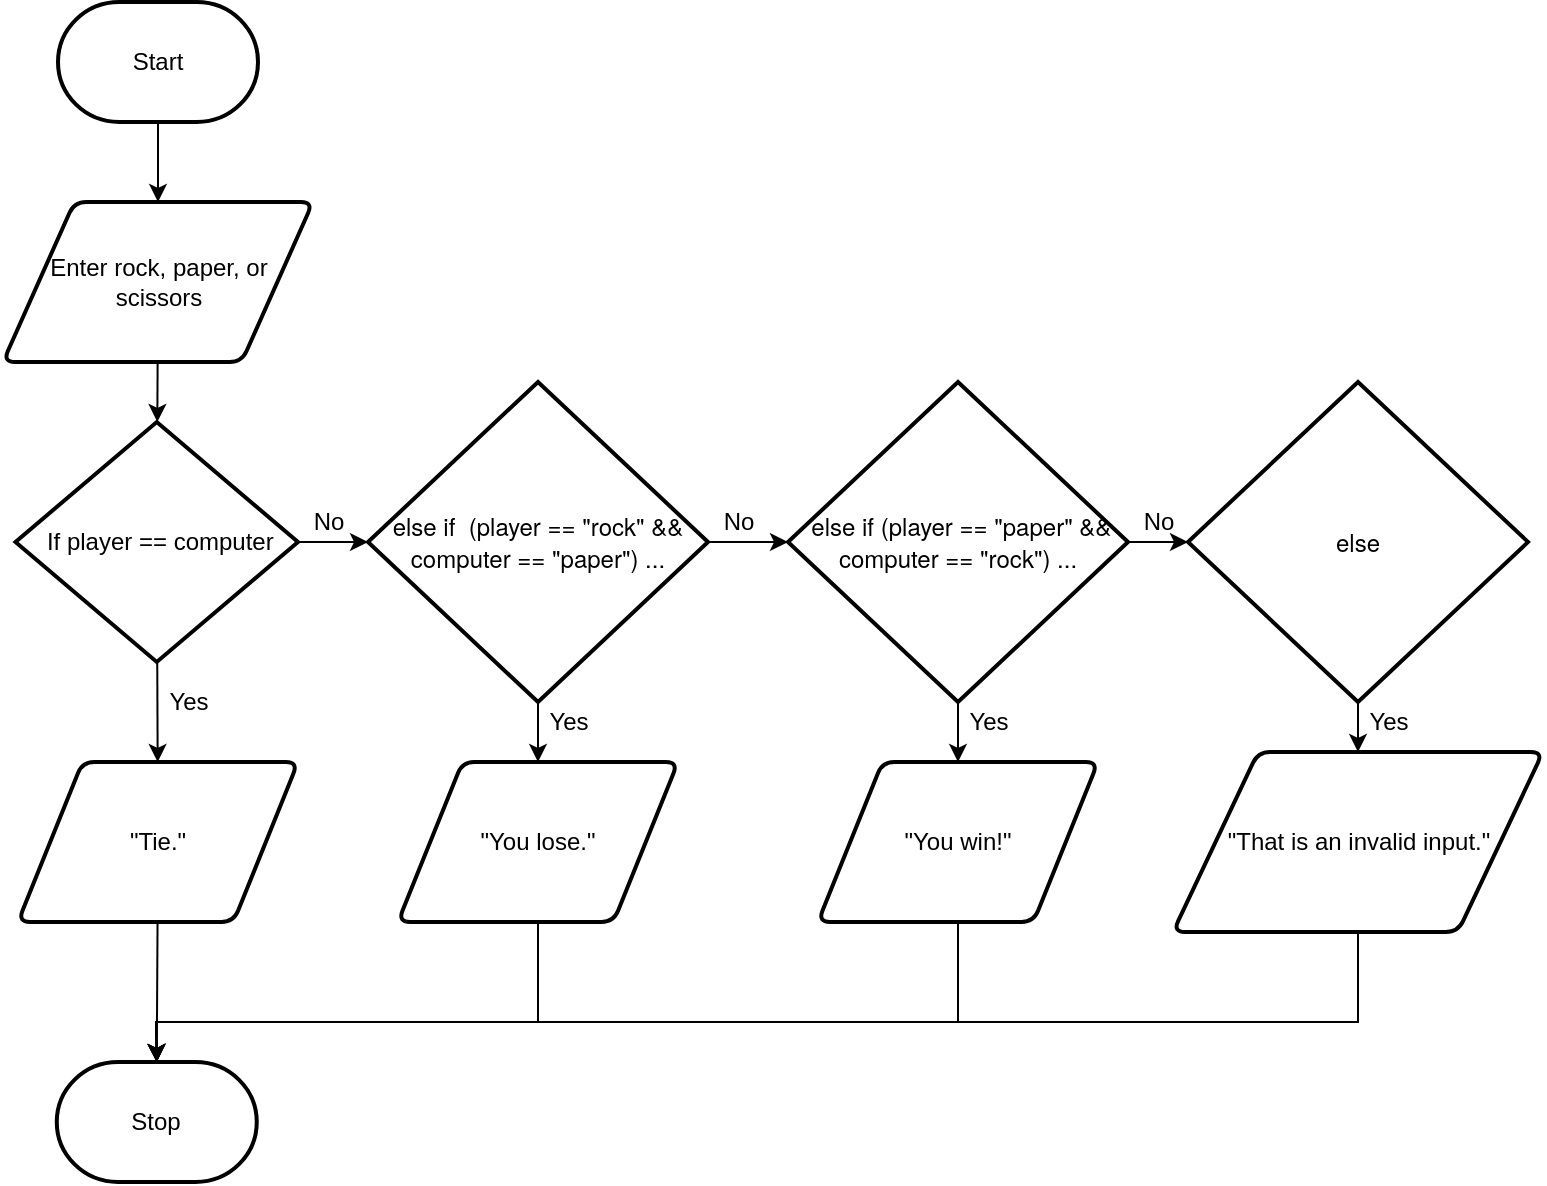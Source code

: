 <mxfile>
    <diagram id="p5aw9lI05aTUBRpoJH8M" name="Page-1">
        <mxGraphModel dx="1082" dy="749" grid="1" gridSize="10" guides="1" tooltips="1" connect="1" arrows="1" fold="1" page="1" pageScale="1" pageWidth="850" pageHeight="1100" math="0" shadow="0">
            <root>
                <mxCell id="0"/>
                <mxCell id="1" parent="0"/>
                <mxCell id="2" style="edgeStyle=none;html=1;" parent="1" source="3" edge="1">
                    <mxGeometry relative="1" as="geometry">
                        <mxPoint x="375" y="160" as="targetPoint"/>
                    </mxGeometry>
                </mxCell>
                <mxCell id="3" value="Start" style="strokeWidth=2;html=1;shape=mxgraph.flowchart.terminator;whiteSpace=wrap;" parent="1" vertex="1">
                    <mxGeometry x="325" y="60" width="100" height="60" as="geometry"/>
                </mxCell>
                <mxCell id="50" value="" style="edgeStyle=none;html=1;fontFamily=Helvetica;fontSize=12;fontColor=#F0F0F0;" edge="1" parent="1" source="5" target="22">
                    <mxGeometry relative="1" as="geometry"/>
                </mxCell>
                <mxCell id="5" value="Enter rock, paper, or scissors" style="shape=parallelogram;html=1;strokeWidth=2;perimeter=parallelogramPerimeter;whiteSpace=wrap;rounded=1;arcSize=12;size=0.23;" parent="1" vertex="1">
                    <mxGeometry x="297.5" y="160" width="155" height="80" as="geometry"/>
                </mxCell>
                <mxCell id="64" style="edgeStyle=none;rounded=0;html=1;entryX=0.5;entryY=0;entryDx=0;entryDy=0;entryPerimeter=0;fontFamily=Helvetica;fontSize=12;fontColor=#F0F0F0;" edge="1" parent="1" source="12">
                    <mxGeometry relative="1" as="geometry">
                        <mxPoint x="374.38" y="590" as="targetPoint"/>
                        <Array as="points">
                            <mxPoint x="775" y="570"/>
                            <mxPoint x="374" y="570"/>
                        </Array>
                    </mxGeometry>
                </mxCell>
                <mxCell id="12" value="&quot;You win!&quot;" style="shape=parallelogram;html=1;strokeWidth=2;perimeter=parallelogramPerimeter;whiteSpace=wrap;rounded=1;arcSize=12;size=0.23;" parent="1" vertex="1">
                    <mxGeometry x="705" y="440" width="140" height="80" as="geometry"/>
                </mxCell>
                <mxCell id="18" value="Stop" style="strokeWidth=2;html=1;shape=mxgraph.flowchart.terminator;whiteSpace=wrap;" parent="1" vertex="1">
                    <mxGeometry x="324.38" y="590" width="100" height="60" as="geometry"/>
                </mxCell>
                <mxCell id="51" style="edgeStyle=none;html=1;entryX=0;entryY=0.5;entryDx=0;entryDy=0;entryPerimeter=0;fontFamily=Helvetica;fontSize=12;fontColor=#F0F0F0;" edge="1" parent="1" source="22" target="25">
                    <mxGeometry relative="1" as="geometry"/>
                </mxCell>
                <mxCell id="53" style="edgeStyle=none;html=1;fontFamily=Helvetica;fontSize=12;fontColor=#F0F0F0;" edge="1" parent="1" source="22" target="31">
                    <mxGeometry relative="1" as="geometry"/>
                </mxCell>
                <mxCell id="22" value="&lt;span id=&quot;docs-internal-guid-6195adaa-7fff-0db7-8f2a-d677f404ffa1&quot;&gt;&lt;span style=&quot;background-color: transparent ; vertical-align: baseline&quot;&gt;&amp;nbsp;If&amp;nbsp;player == computer &lt;/span&gt;&lt;/span&gt;" style="strokeWidth=2;html=1;shape=mxgraph.flowchart.decision;whiteSpace=wrap;" parent="1" vertex="1">
                    <mxGeometry x="303.75" y="270" width="141.25" height="120" as="geometry"/>
                </mxCell>
                <mxCell id="52" value="" style="edgeStyle=none;html=1;fontFamily=Helvetica;fontSize=12;fontColor=#F0F0F0;" edge="1" parent="1" source="25" target="49">
                    <mxGeometry relative="1" as="geometry"/>
                </mxCell>
                <mxCell id="56" value="" style="edgeStyle=none;html=1;fontFamily=Helvetica;fontSize=12;fontColor=#F0F0F0;" edge="1" parent="1" source="25" target="30">
                    <mxGeometry relative="1" as="geometry"/>
                </mxCell>
                <mxCell id="25" value="&lt;span id=&quot;docs-internal-guid-828c8912-7fff-55e9-da42-d04f3feabcac&quot;&gt;&lt;span style=&quot;font-family: &amp;#34;helvetica neue&amp;#34; , sans-serif ; background-color: transparent ; vertical-align: baseline&quot;&gt;else if&amp;nbsp;&amp;nbsp;&lt;/span&gt;&lt;span style=&quot;font-family: &amp;#34;helvetica neue&amp;#34; , sans-serif ; background-color: transparent ; vertical-align: baseline&quot;&gt;(player == &quot;rock&quot; &amp;amp;&amp;amp; computer == &quot;paper&quot;) ...&lt;/span&gt;&lt;/span&gt;" style="strokeWidth=2;html=1;shape=mxgraph.flowchart.decision;whiteSpace=wrap;" parent="1" vertex="1">
                    <mxGeometry x="480" y="250" width="170" height="160" as="geometry"/>
                </mxCell>
                <mxCell id="63" style="edgeStyle=none;html=1;entryX=0.5;entryY=0;entryDx=0;entryDy=0;entryPerimeter=0;fontFamily=Helvetica;fontSize=12;fontColor=#F0F0F0;rounded=0;" edge="1" parent="1" source="30">
                    <mxGeometry relative="1" as="geometry">
                        <mxPoint x="374.38" y="590" as="targetPoint"/>
                        <Array as="points">
                            <mxPoint x="565" y="570"/>
                            <mxPoint x="374" y="570"/>
                        </Array>
                    </mxGeometry>
                </mxCell>
                <mxCell id="30" value="&quot;You lose.&quot;" style="shape=parallelogram;html=1;strokeWidth=2;perimeter=parallelogramPerimeter;whiteSpace=wrap;rounded=1;arcSize=12;size=0.23;" parent="1" vertex="1">
                    <mxGeometry x="495" y="440" width="140" height="80" as="geometry"/>
                </mxCell>
                <mxCell id="61" style="edgeStyle=none;html=1;entryX=0.5;entryY=0;entryDx=0;entryDy=0;entryPerimeter=0;fontFamily=Helvetica;fontSize=12;fontColor=#F0F0F0;" edge="1" parent="1" source="31">
                    <mxGeometry relative="1" as="geometry">
                        <mxPoint x="374.38" y="590" as="targetPoint"/>
                    </mxGeometry>
                </mxCell>
                <mxCell id="31" value="&quot;Tie.&quot;" style="shape=parallelogram;html=1;strokeWidth=2;perimeter=parallelogramPerimeter;whiteSpace=wrap;rounded=1;arcSize=12;size=0.23;" parent="1" vertex="1">
                    <mxGeometry x="305" y="440" width="140" height="80" as="geometry"/>
                </mxCell>
                <mxCell id="40" value="Yes" style="text;html=1;resizable=0;autosize=1;align=center;verticalAlign=middle;points=[];fillColor=none;strokeColor=none;rounded=0;" parent="1" vertex="1">
                    <mxGeometry x="770" y="410" width="40" height="20" as="geometry"/>
                </mxCell>
                <mxCell id="57" value="" style="edgeStyle=none;html=1;fontFamily=Helvetica;fontSize=12;fontColor=#F0F0F0;" edge="1" parent="1" source="49" target="12">
                    <mxGeometry relative="1" as="geometry"/>
                </mxCell>
                <mxCell id="68" value="" style="edgeStyle=none;rounded=0;html=1;fontFamily=Helvetica;fontSize=12;fontColor=#F0F0F0;startArrow=none;" edge="1" parent="1" source="73" target="67">
                    <mxGeometry relative="1" as="geometry"/>
                </mxCell>
                <mxCell id="75" value="" style="edgeStyle=none;rounded=0;html=1;fontFamily=Helvetica;fontSize=12;fontColor=#F0F0F0;" edge="1" parent="1" source="49" target="67">
                    <mxGeometry relative="1" as="geometry"/>
                </mxCell>
                <mxCell id="49" value="&lt;span id=&quot;docs-internal-guid-17c00ca9-7fff-ecde-b5c4-11feef744c9e&quot;&gt;&lt;span style=&quot;font-family: &amp;#34;helvetica neue&amp;#34; , sans-serif ; background-color: transparent ; vertical-align: baseline&quot;&gt;&amp;nbsp;else if&amp;nbsp;&lt;/span&gt;&lt;span style=&quot;font-family: &amp;#34;helvetica neue&amp;#34; , sans-serif ; background-color: transparent ; vertical-align: baseline&quot;&gt;(player == &quot;paper&quot; &amp;amp;&amp;amp; computer == &quot;rock&quot;) ...&lt;/span&gt;&lt;/span&gt;" style="strokeWidth=2;html=1;shape=mxgraph.flowchart.decision;whiteSpace=wrap;" vertex="1" parent="1">
                    <mxGeometry x="690" y="250" width="170" height="160" as="geometry"/>
                </mxCell>
                <mxCell id="58" value="Yes" style="text;html=1;resizable=0;autosize=1;align=center;verticalAlign=middle;points=[];fillColor=none;strokeColor=none;rounded=0;" vertex="1" parent="1">
                    <mxGeometry x="560" y="410" width="40" height="20" as="geometry"/>
                </mxCell>
                <mxCell id="59" value="Yes" style="text;html=1;resizable=0;autosize=1;align=center;verticalAlign=middle;points=[];fillColor=none;strokeColor=none;rounded=0;" vertex="1" parent="1">
                    <mxGeometry x="370" y="400" width="40" height="20" as="geometry"/>
                </mxCell>
                <mxCell id="65" value="No" style="text;html=1;resizable=0;autosize=1;align=center;verticalAlign=middle;points=[];fillColor=none;strokeColor=none;rounded=0;" vertex="1" parent="1">
                    <mxGeometry x="650" y="310" width="30" height="20" as="geometry"/>
                </mxCell>
                <mxCell id="66" value="No" style="text;html=1;resizable=0;autosize=1;align=center;verticalAlign=middle;points=[];fillColor=none;strokeColor=none;rounded=0;" vertex="1" parent="1">
                    <mxGeometry x="445" y="310" width="30" height="20" as="geometry"/>
                </mxCell>
                <mxCell id="70" value="" style="edgeStyle=none;rounded=0;html=1;fontFamily=Helvetica;fontSize=12;fontColor=#F0F0F0;" edge="1" parent="1" source="67" target="69">
                    <mxGeometry relative="1" as="geometry"/>
                </mxCell>
                <mxCell id="67" value="&lt;font face=&quot;helvetica neue, sans-serif&quot;&gt;else&lt;/font&gt;" style="strokeWidth=2;html=1;shape=mxgraph.flowchart.decision;whiteSpace=wrap;" vertex="1" parent="1">
                    <mxGeometry x="890" y="250" width="170" height="160" as="geometry"/>
                </mxCell>
                <mxCell id="71" style="edgeStyle=none;rounded=0;html=1;entryX=0.5;entryY=0;entryDx=0;entryDy=0;entryPerimeter=0;fontFamily=Helvetica;fontSize=12;fontColor=#F0F0F0;" edge="1" parent="1" source="69">
                    <mxGeometry relative="1" as="geometry">
                        <mxPoint x="374.38" y="590" as="targetPoint"/>
                        <Array as="points">
                            <mxPoint x="975" y="570"/>
                            <mxPoint x="374" y="570"/>
                        </Array>
                    </mxGeometry>
                </mxCell>
                <mxCell id="69" value="&quot;That is an invalid input.&quot;" style="shape=parallelogram;html=1;strokeWidth=2;perimeter=parallelogramPerimeter;whiteSpace=wrap;rounded=1;arcSize=12;size=0.23;" vertex="1" parent="1">
                    <mxGeometry x="882.5" y="435" width="185" height="90" as="geometry"/>
                </mxCell>
                <mxCell id="72" value="Yes" style="text;html=1;resizable=0;autosize=1;align=center;verticalAlign=middle;points=[];fillColor=none;strokeColor=none;rounded=0;" vertex="1" parent="1">
                    <mxGeometry x="970" y="410" width="40" height="20" as="geometry"/>
                </mxCell>
                <mxCell id="73" value="No" style="text;html=1;resizable=0;autosize=1;align=center;verticalAlign=middle;points=[];fillColor=none;strokeColor=none;rounded=0;" vertex="1" parent="1">
                    <mxGeometry x="860" y="310" width="30" height="20" as="geometry"/>
                </mxCell>
                <mxCell id="74" value="" style="edgeStyle=none;rounded=0;html=1;fontFamily=Helvetica;fontSize=12;fontColor=#F0F0F0;endArrow=none;" edge="1" parent="1" source="49" target="73">
                    <mxGeometry relative="1" as="geometry">
                        <mxPoint x="860" y="330" as="sourcePoint"/>
                        <mxPoint x="890" y="330" as="targetPoint"/>
                    </mxGeometry>
                </mxCell>
            </root>
        </mxGraphModel>
    </diagram>
</mxfile>